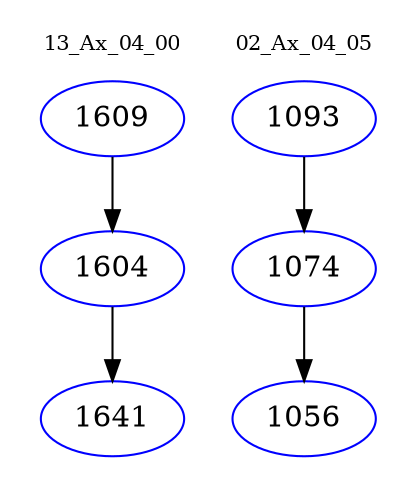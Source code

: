 digraph{
subgraph cluster_0 {
color = white
label = "13_Ax_04_00";
fontsize=10;
T0_1609 [label="1609", color="blue"]
T0_1609 -> T0_1604 [color="black"]
T0_1604 [label="1604", color="blue"]
T0_1604 -> T0_1641 [color="black"]
T0_1641 [label="1641", color="blue"]
}
subgraph cluster_1 {
color = white
label = "02_Ax_04_05";
fontsize=10;
T1_1093 [label="1093", color="blue"]
T1_1093 -> T1_1074 [color="black"]
T1_1074 [label="1074", color="blue"]
T1_1074 -> T1_1056 [color="black"]
T1_1056 [label="1056", color="blue"]
}
}
